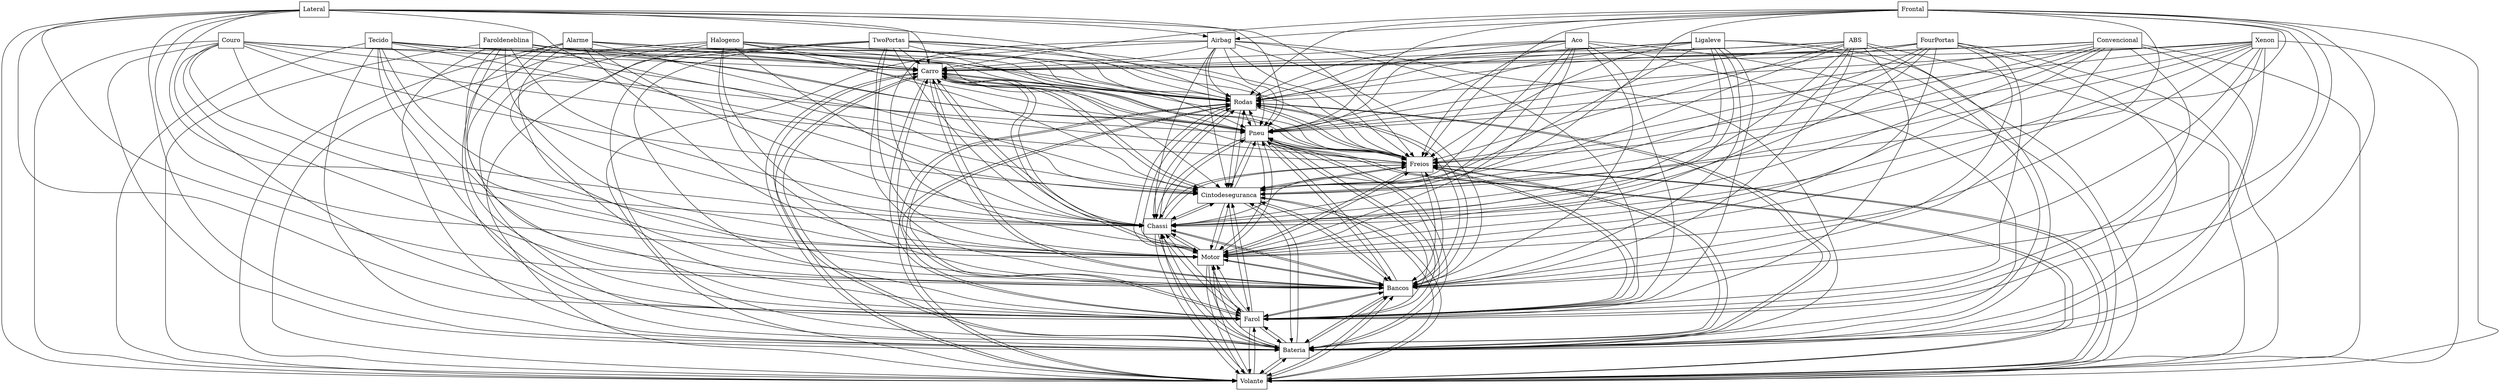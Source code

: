 digraph{
graph [rankdir=TB];
node [shape=box];
edge [arrowhead=normal];
0[label="Alarme",]
1[label="Lateral",]
2[label="Faroldeneblina",]
3[label="Frontal",]
4[label="Carro",]
5[label="Rodas",]
6[label="Volante",]
7[label="Couro",]
8[label="Convencional",]
9[label="Bateria",]
10[label="Farol",]
11[label="Tecido",]
12[label="Bancos",]
13[label="ABS",]
14[label="Halogeno",]
15[label="Airbag",]
16[label="Motor",]
17[label="Chassi",]
18[label="Cintodeseguranca",]
19[label="Freios",]
20[label="Xenon",]
21[label="Pneu",]
22[label="TwoPortas",]
23[label="Ligaleve",]
24[label="FourPortas",]
25[label="Aco",]
0->4[label="",]
0->5[label="",]
0->6[label="",]
0->9[label="",]
0->10[label="",]
0->12[label="",]
0->16[label="",]
0->17[label="",]
0->18[label="",]
0->19[label="",]
0->21[label="",]
1->4[label="",]
1->5[label="",]
1->6[label="",]
1->9[label="",]
1->10[label="",]
1->12[label="",]
1->15[label="",]
1->16[label="",]
1->17[label="",]
1->18[label="",]
1->19[label="",]
1->21[label="",]
2->4[label="",]
2->5[label="",]
2->6[label="",]
2->9[label="",]
2->10[label="",]
2->12[label="",]
2->16[label="",]
2->17[label="",]
2->18[label="",]
2->19[label="",]
2->21[label="",]
3->4[label="",]
3->5[label="",]
3->6[label="",]
3->9[label="",]
3->10[label="",]
3->12[label="",]
3->15[label="",]
3->16[label="",]
3->17[label="",]
3->18[label="",]
3->19[label="",]
3->21[label="",]
4->5[label="",]
4->6[label="",]
4->9[label="",]
4->10[label="",]
4->12[label="",]
4->16[label="",]
4->17[label="",]
4->18[label="",]
4->19[label="",]
4->21[label="",]
5->4[label="",]
5->6[label="",]
5->9[label="",]
5->10[label="",]
5->12[label="",]
5->16[label="",]
5->17[label="",]
5->18[label="",]
5->19[label="",]
5->21[label="",]
6->4[label="",]
6->5[label="",]
6->9[label="",]
6->10[label="",]
6->12[label="",]
6->16[label="",]
6->17[label="",]
6->18[label="",]
6->19[label="",]
6->21[label="",]
7->4[label="",]
7->5[label="",]
7->6[label="",]
7->9[label="",]
7->10[label="",]
7->12[label="",]
7->16[label="",]
7->17[label="",]
7->18[label="",]
7->19[label="",]
7->21[label="",]
8->4[label="",]
8->5[label="",]
8->6[label="",]
8->9[label="",]
8->10[label="",]
8->12[label="",]
8->16[label="",]
8->17[label="",]
8->18[label="",]
8->19[label="",]
8->21[label="",]
9->4[label="",]
9->5[label="",]
9->6[label="",]
9->10[label="",]
9->12[label="",]
9->16[label="",]
9->17[label="",]
9->18[label="",]
9->19[label="",]
9->21[label="",]
10->4[label="",]
10->5[label="",]
10->6[label="",]
10->9[label="",]
10->12[label="",]
10->16[label="",]
10->17[label="",]
10->18[label="",]
10->19[label="",]
10->21[label="",]
11->4[label="",]
11->5[label="",]
11->6[label="",]
11->9[label="",]
11->10[label="",]
11->12[label="",]
11->16[label="",]
11->17[label="",]
11->18[label="",]
11->19[label="",]
11->21[label="",]
12->4[label="",]
12->5[label="",]
12->6[label="",]
12->9[label="",]
12->10[label="",]
12->16[label="",]
12->17[label="",]
12->18[label="",]
12->19[label="",]
12->21[label="",]
13->4[label="",]
13->5[label="",]
13->6[label="",]
13->9[label="",]
13->10[label="",]
13->12[label="",]
13->16[label="",]
13->17[label="",]
13->18[label="",]
13->19[label="",]
13->21[label="",]
14->4[label="",]
14->5[label="",]
14->6[label="",]
14->9[label="",]
14->10[label="",]
14->12[label="",]
14->16[label="",]
14->17[label="",]
14->18[label="",]
14->19[label="",]
14->21[label="",]
15->4[label="",]
15->5[label="",]
15->6[label="",]
15->9[label="",]
15->10[label="",]
15->12[label="",]
15->16[label="",]
15->17[label="",]
15->18[label="",]
15->19[label="",]
15->21[label="",]
16->4[label="",]
16->5[label="",]
16->6[label="",]
16->9[label="",]
16->10[label="",]
16->12[label="",]
16->17[label="",]
16->18[label="",]
16->19[label="",]
16->21[label="",]
17->4[label="",]
17->5[label="",]
17->6[label="",]
17->9[label="",]
17->10[label="",]
17->12[label="",]
17->16[label="",]
17->18[label="",]
17->19[label="",]
17->21[label="",]
18->4[label="",]
18->5[label="",]
18->6[label="",]
18->9[label="",]
18->10[label="",]
18->12[label="",]
18->16[label="",]
18->17[label="",]
18->19[label="",]
18->21[label="",]
19->4[label="",]
19->5[label="",]
19->6[label="",]
19->9[label="",]
19->10[label="",]
19->12[label="",]
19->16[label="",]
19->17[label="",]
19->18[label="",]
19->21[label="",]
20->4[label="",]
20->5[label="",]
20->6[label="",]
20->9[label="",]
20->10[label="",]
20->12[label="",]
20->16[label="",]
20->17[label="",]
20->18[label="",]
20->19[label="",]
20->21[label="",]
21->4[label="",]
21->5[label="",]
21->6[label="",]
21->9[label="",]
21->10[label="",]
21->12[label="",]
21->16[label="",]
21->17[label="",]
21->18[label="",]
21->19[label="",]
22->4[label="",]
22->5[label="",]
22->6[label="",]
22->9[label="",]
22->10[label="",]
22->12[label="",]
22->16[label="",]
22->17[label="",]
22->18[label="",]
22->19[label="",]
22->21[label="",]
23->4[label="",]
23->5[label="",]
23->6[label="",]
23->9[label="",]
23->10[label="",]
23->12[label="",]
23->16[label="",]
23->17[label="",]
23->18[label="",]
23->19[label="",]
23->21[label="",]
24->4[label="",]
24->5[label="",]
24->6[label="",]
24->9[label="",]
24->10[label="",]
24->12[label="",]
24->16[label="",]
24->17[label="",]
24->18[label="",]
24->19[label="",]
24->21[label="",]
25->4[label="",]
25->5[label="",]
25->6[label="",]
25->9[label="",]
25->10[label="",]
25->12[label="",]
25->16[label="",]
25->17[label="",]
25->18[label="",]
25->19[label="",]
25->21[label="",]
}
